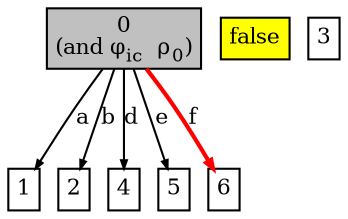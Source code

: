 digraph {
	ranksep=0.5
	nodesep=0.12
	node[fontsize=10.5,shape=box,height=0.02,width=0.02,margin="0.05,0.05"]
	edge[fontsize=10.5,arrowsize=0.4]

	init [label=<0<br/>(and &phi;<sub>ic</sub>  &rho;<sub>0</sub>)>,style=filled,fillcolor=gray]
	initFalse1 [label="false",style=filled,fillcolor=yellow]
	1 [label="1"]
	2 [label="2"]
	3 [label="3"]
	4 [label="4"]
	5 [label="5"]
	6 [label="6"]

	init->1[label="a"]
	init->2[label="b"]
	#init->3[label="c",color="#FF0000", style="bold"]
	init->4[label="d"]
	init->5[label="e"]
	init->6[label="f",color="#FF0000", style="bold"]
}